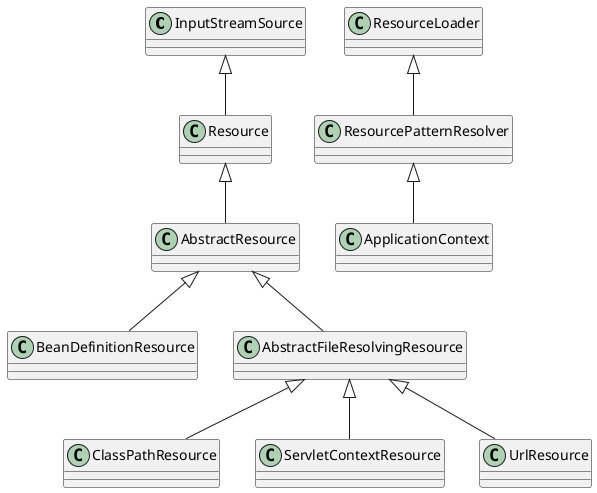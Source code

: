 @startuml

InputStreamSource <|-- Resource
Resource <|-- AbstractResource
AbstractResource <|-- BeanDefinitionResource
AbstractResource <|-- AbstractFileResolvingResource
AbstractFileResolvingResource <|-- ClassPathResource
AbstractFileResolvingResource <|-- ServletContextResource
AbstractFileResolvingResource <|-- UrlResource


ResourceLoader <|-- ResourcePatternResolver
ResourcePatternResolver <|-- ApplicationContext


@enduml